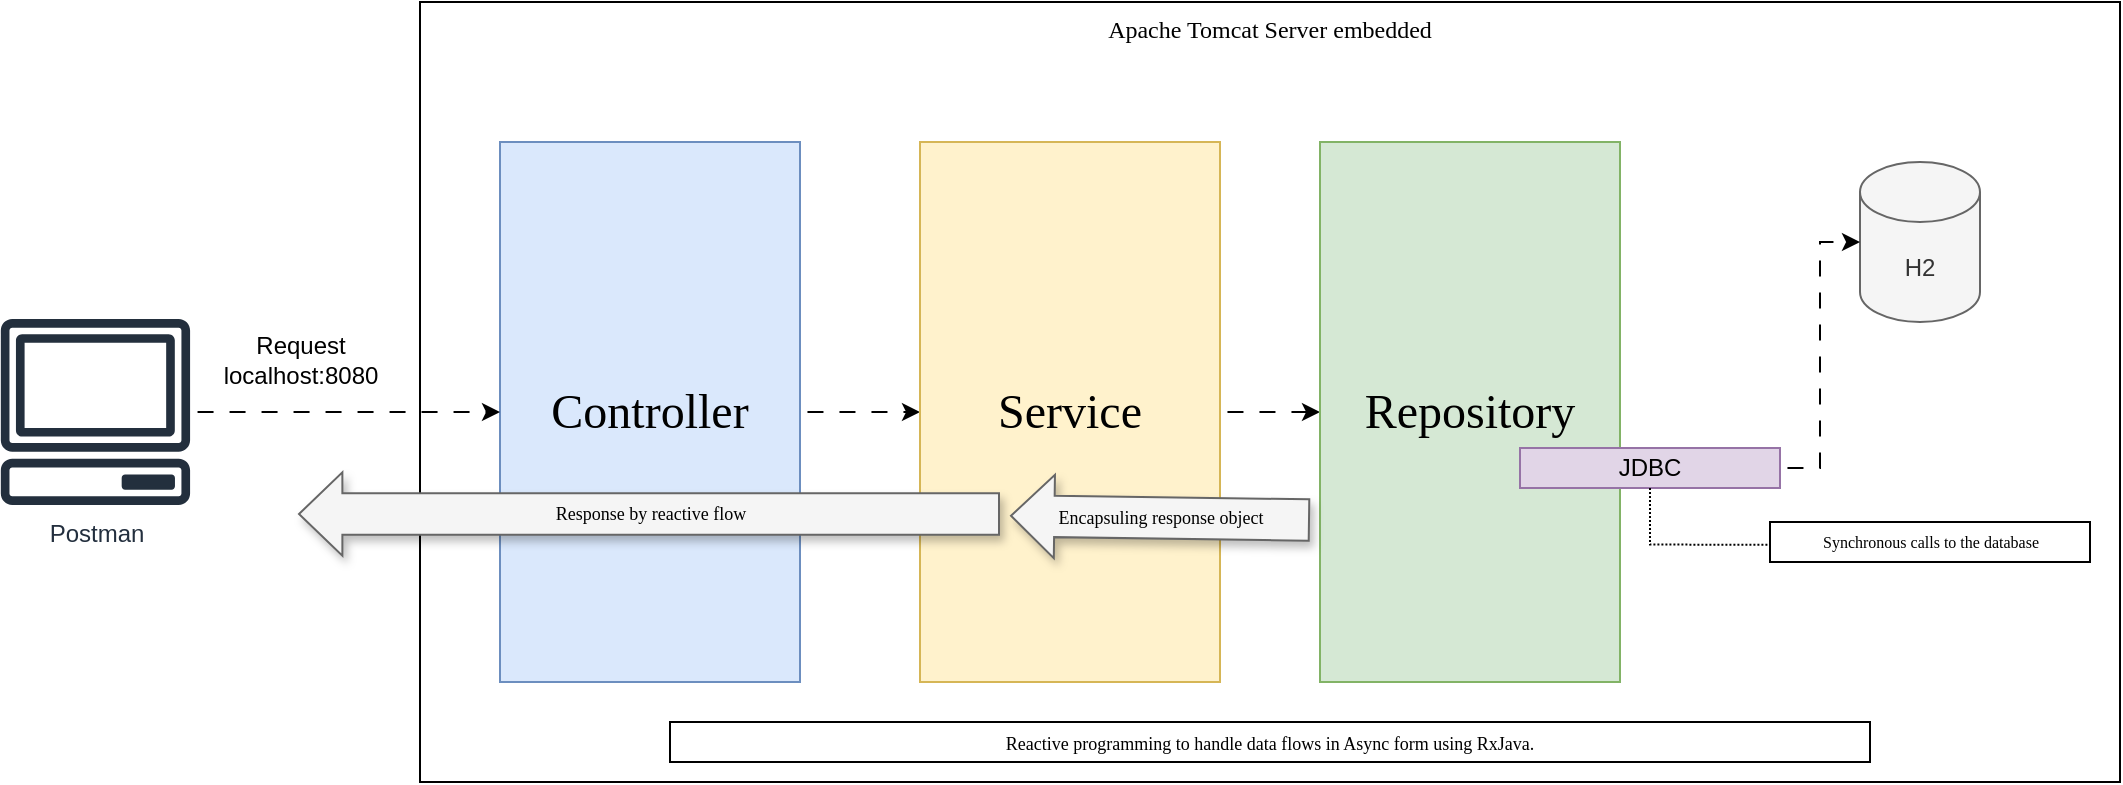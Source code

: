 <mxfile version="24.7.5">
  <diagram name="Página-1" id="qtWB62wIECR1Y_Bj3w6D">
    <mxGraphModel dx="2012" dy="688" grid="1" gridSize="10" guides="1" tooltips="1" connect="1" arrows="1" fold="1" page="1" pageScale="1" pageWidth="827" pageHeight="1169" math="0" shadow="0">
      <root>
        <mxCell id="0" />
        <mxCell id="1" parent="0" />
        <mxCell id="-F4v_tLugcPzMb-_EYM7-24" value="Apache Tomcat Server embedded" style="rounded=0;whiteSpace=wrap;html=1;verticalAlign=top;align=center;fontFamily=Verdana;" vertex="1" parent="1">
          <mxGeometry x="130" y="190" width="850" height="390" as="geometry" />
        </mxCell>
        <mxCell id="-F4v_tLugcPzMb-_EYM7-7" style="edgeStyle=orthogonalEdgeStyle;rounded=0;orthogonalLoop=1;jettySize=auto;html=1;entryX=0;entryY=0.5;entryDx=0;entryDy=0;flowAnimation=1;" edge="1" parent="1" source="-F4v_tLugcPzMb-_EYM7-1" target="-F4v_tLugcPzMb-_EYM7-2">
          <mxGeometry relative="1" as="geometry" />
        </mxCell>
        <mxCell id="-F4v_tLugcPzMb-_EYM7-1" value="Controller" style="rounded=0;whiteSpace=wrap;html=1;fillColor=#dae8fc;strokeColor=#6c8ebf;fontSize=24;fontFamily=Verdana;" vertex="1" parent="1">
          <mxGeometry x="170" y="260" width="150" height="270" as="geometry" />
        </mxCell>
        <mxCell id="-F4v_tLugcPzMb-_EYM7-8" style="edgeStyle=orthogonalEdgeStyle;rounded=0;orthogonalLoop=1;jettySize=auto;html=1;entryX=0;entryY=0.5;entryDx=0;entryDy=0;flowAnimation=1;" edge="1" parent="1" source="-F4v_tLugcPzMb-_EYM7-2" target="-F4v_tLugcPzMb-_EYM7-3">
          <mxGeometry relative="1" as="geometry" />
        </mxCell>
        <mxCell id="-F4v_tLugcPzMb-_EYM7-2" value="Service" style="rounded=0;whiteSpace=wrap;html=1;fillColor=#fff2cc;strokeColor=#d6b656;fontSize=24;fontFamily=Verdana;" vertex="1" parent="1">
          <mxGeometry x="380" y="260" width="150" height="270" as="geometry" />
        </mxCell>
        <mxCell id="-F4v_tLugcPzMb-_EYM7-3" value="Repository" style="rounded=0;whiteSpace=wrap;html=1;fillColor=#d5e8d4;strokeColor=#82b366;fontSize=24;fontFamily=Verdana;" vertex="1" parent="1">
          <mxGeometry x="580" y="260" width="150" height="270" as="geometry" />
        </mxCell>
        <mxCell id="-F4v_tLugcPzMb-_EYM7-4" value="H2" style="shape=cylinder3;whiteSpace=wrap;html=1;boundedLbl=1;backgroundOutline=1;size=15;fillColor=#f5f5f5;fontColor=#333333;strokeColor=#666666;" vertex="1" parent="1">
          <mxGeometry x="850" y="270" width="60" height="80" as="geometry" />
        </mxCell>
        <mxCell id="-F4v_tLugcPzMb-_EYM7-6" style="edgeStyle=orthogonalEdgeStyle;rounded=0;orthogonalLoop=1;jettySize=auto;html=1;entryX=0;entryY=0.5;entryDx=0;entryDy=0;flowAnimation=1;" edge="1" parent="1" source="-F4v_tLugcPzMb-_EYM7-5" target="-F4v_tLugcPzMb-_EYM7-1">
          <mxGeometry relative="1" as="geometry" />
        </mxCell>
        <mxCell id="-F4v_tLugcPzMb-_EYM7-5" value="Postman" style="sketch=0;outlineConnect=0;fontColor=#232F3E;gradientColor=none;fillColor=#232F3D;strokeColor=none;dashed=0;verticalLabelPosition=bottom;verticalAlign=top;align=center;html=1;fontSize=12;fontStyle=0;aspect=fixed;pointerEvents=1;shape=mxgraph.aws4.client;" vertex="1" parent="1">
          <mxGeometry x="-80" y="348.5" width="95.45" height="93" as="geometry" />
        </mxCell>
        <mxCell id="-F4v_tLugcPzMb-_EYM7-9" style="edgeStyle=orthogonalEdgeStyle;rounded=0;orthogonalLoop=1;jettySize=auto;html=1;entryX=0;entryY=0.5;entryDx=0;entryDy=0;entryPerimeter=0;flowAnimation=1;exitX=1;exitY=0.5;exitDx=0;exitDy=0;" edge="1" parent="1" source="-F4v_tLugcPzMb-_EYM7-14" target="-F4v_tLugcPzMb-_EYM7-4">
          <mxGeometry relative="1" as="geometry" />
        </mxCell>
        <mxCell id="-F4v_tLugcPzMb-_EYM7-14" value="JDBC" style="rounded=0;whiteSpace=wrap;html=1;fillColor=#e1d5e7;strokeColor=#9673a6;" vertex="1" parent="1">
          <mxGeometry x="680" y="413" width="130" height="20" as="geometry" />
        </mxCell>
        <mxCell id="-F4v_tLugcPzMb-_EYM7-17" value="Synchronous calls to the database" style="text;html=1;align=center;verticalAlign=middle;resizable=0;points=[];autosize=1;strokeColor=default;fillColor=none;fontSize=8;fontFamily=Verdana;" vertex="1" parent="1">
          <mxGeometry x="805" y="450" width="160" height="20" as="geometry" />
        </mxCell>
        <mxCell id="-F4v_tLugcPzMb-_EYM7-21" value="Encapsuling response object" style="shape=flexArrow;endArrow=classic;html=1;rounded=0;width=20.69;endSize=6.897;flowAnimation=0;labelBackgroundColor=none;fontStyle=0;fontSize=9;fontFamily=Verdana;fillColor=#f5f5f5;strokeColor=#666666;gradientColor=none;shadow=1;" edge="1" parent="1">
          <mxGeometry x="-0.002" width="50" height="50" relative="1" as="geometry">
            <mxPoint x="575" y="449" as="sourcePoint" />
            <mxPoint x="425" y="446.91" as="targetPoint" />
            <mxPoint as="offset" />
          </mxGeometry>
        </mxCell>
        <mxCell id="-F4v_tLugcPzMb-_EYM7-22" style="edgeStyle=orthogonalEdgeStyle;rounded=0;orthogonalLoop=1;jettySize=auto;html=1;entryX=0.002;entryY=0.633;entryDx=0;entryDy=0;entryPerimeter=0;strokeColor=none;" edge="1" parent="1" source="-F4v_tLugcPzMb-_EYM7-14" target="-F4v_tLugcPzMb-_EYM7-17">
          <mxGeometry relative="1" as="geometry" />
        </mxCell>
        <mxCell id="-F4v_tLugcPzMb-_EYM7-23" style="edgeStyle=orthogonalEdgeStyle;rounded=0;orthogonalLoop=1;jettySize=auto;html=1;entryX=0;entryY=0.567;entryDx=0;entryDy=0;entryPerimeter=0;strokeColor=default;dashed=1;dashPattern=1 1;endArrow=none;endFill=0;" edge="1" parent="1" source="-F4v_tLugcPzMb-_EYM7-14" target="-F4v_tLugcPzMb-_EYM7-17">
          <mxGeometry relative="1" as="geometry" />
        </mxCell>
        <mxCell id="-F4v_tLugcPzMb-_EYM7-26" value="Request&lt;br&gt;localhost:8080" style="text;html=1;align=center;verticalAlign=middle;resizable=0;points=[];autosize=1;strokeColor=none;fillColor=none;" vertex="1" parent="1">
          <mxGeometry x="20" y="348.5" width="100" height="40" as="geometry" />
        </mxCell>
        <mxCell id="-F4v_tLugcPzMb-_EYM7-28" value="Response by reactive flow" style="shape=flexArrow;endArrow=classic;html=1;rounded=0;width=20.69;endSize=6.897;flowAnimation=0;labelBackgroundColor=none;fontStyle=0;fontSize=9;fontFamily=Verdana;fillColor=#f5f5f5;strokeColor=#666666;gradientColor=none;shadow=1;" edge="1" parent="1">
          <mxGeometry x="-0.0" width="50" height="50" relative="1" as="geometry">
            <mxPoint x="420" y="446" as="sourcePoint" />
            <mxPoint x="69" y="446" as="targetPoint" />
            <mxPoint as="offset" />
          </mxGeometry>
        </mxCell>
        <mxCell id="-F4v_tLugcPzMb-_EYM7-30" value="&lt;span style=&quot;font-family: Verdana; font-size: 9px; text-wrap: nowrap;&quot;&gt;Reactive programming to handle data flows in Async form using RxJava.&lt;/span&gt;" style="rounded=0;whiteSpace=wrap;html=1;" vertex="1" parent="1">
          <mxGeometry x="255" y="550" width="600" height="20" as="geometry" />
        </mxCell>
      </root>
    </mxGraphModel>
  </diagram>
</mxfile>
